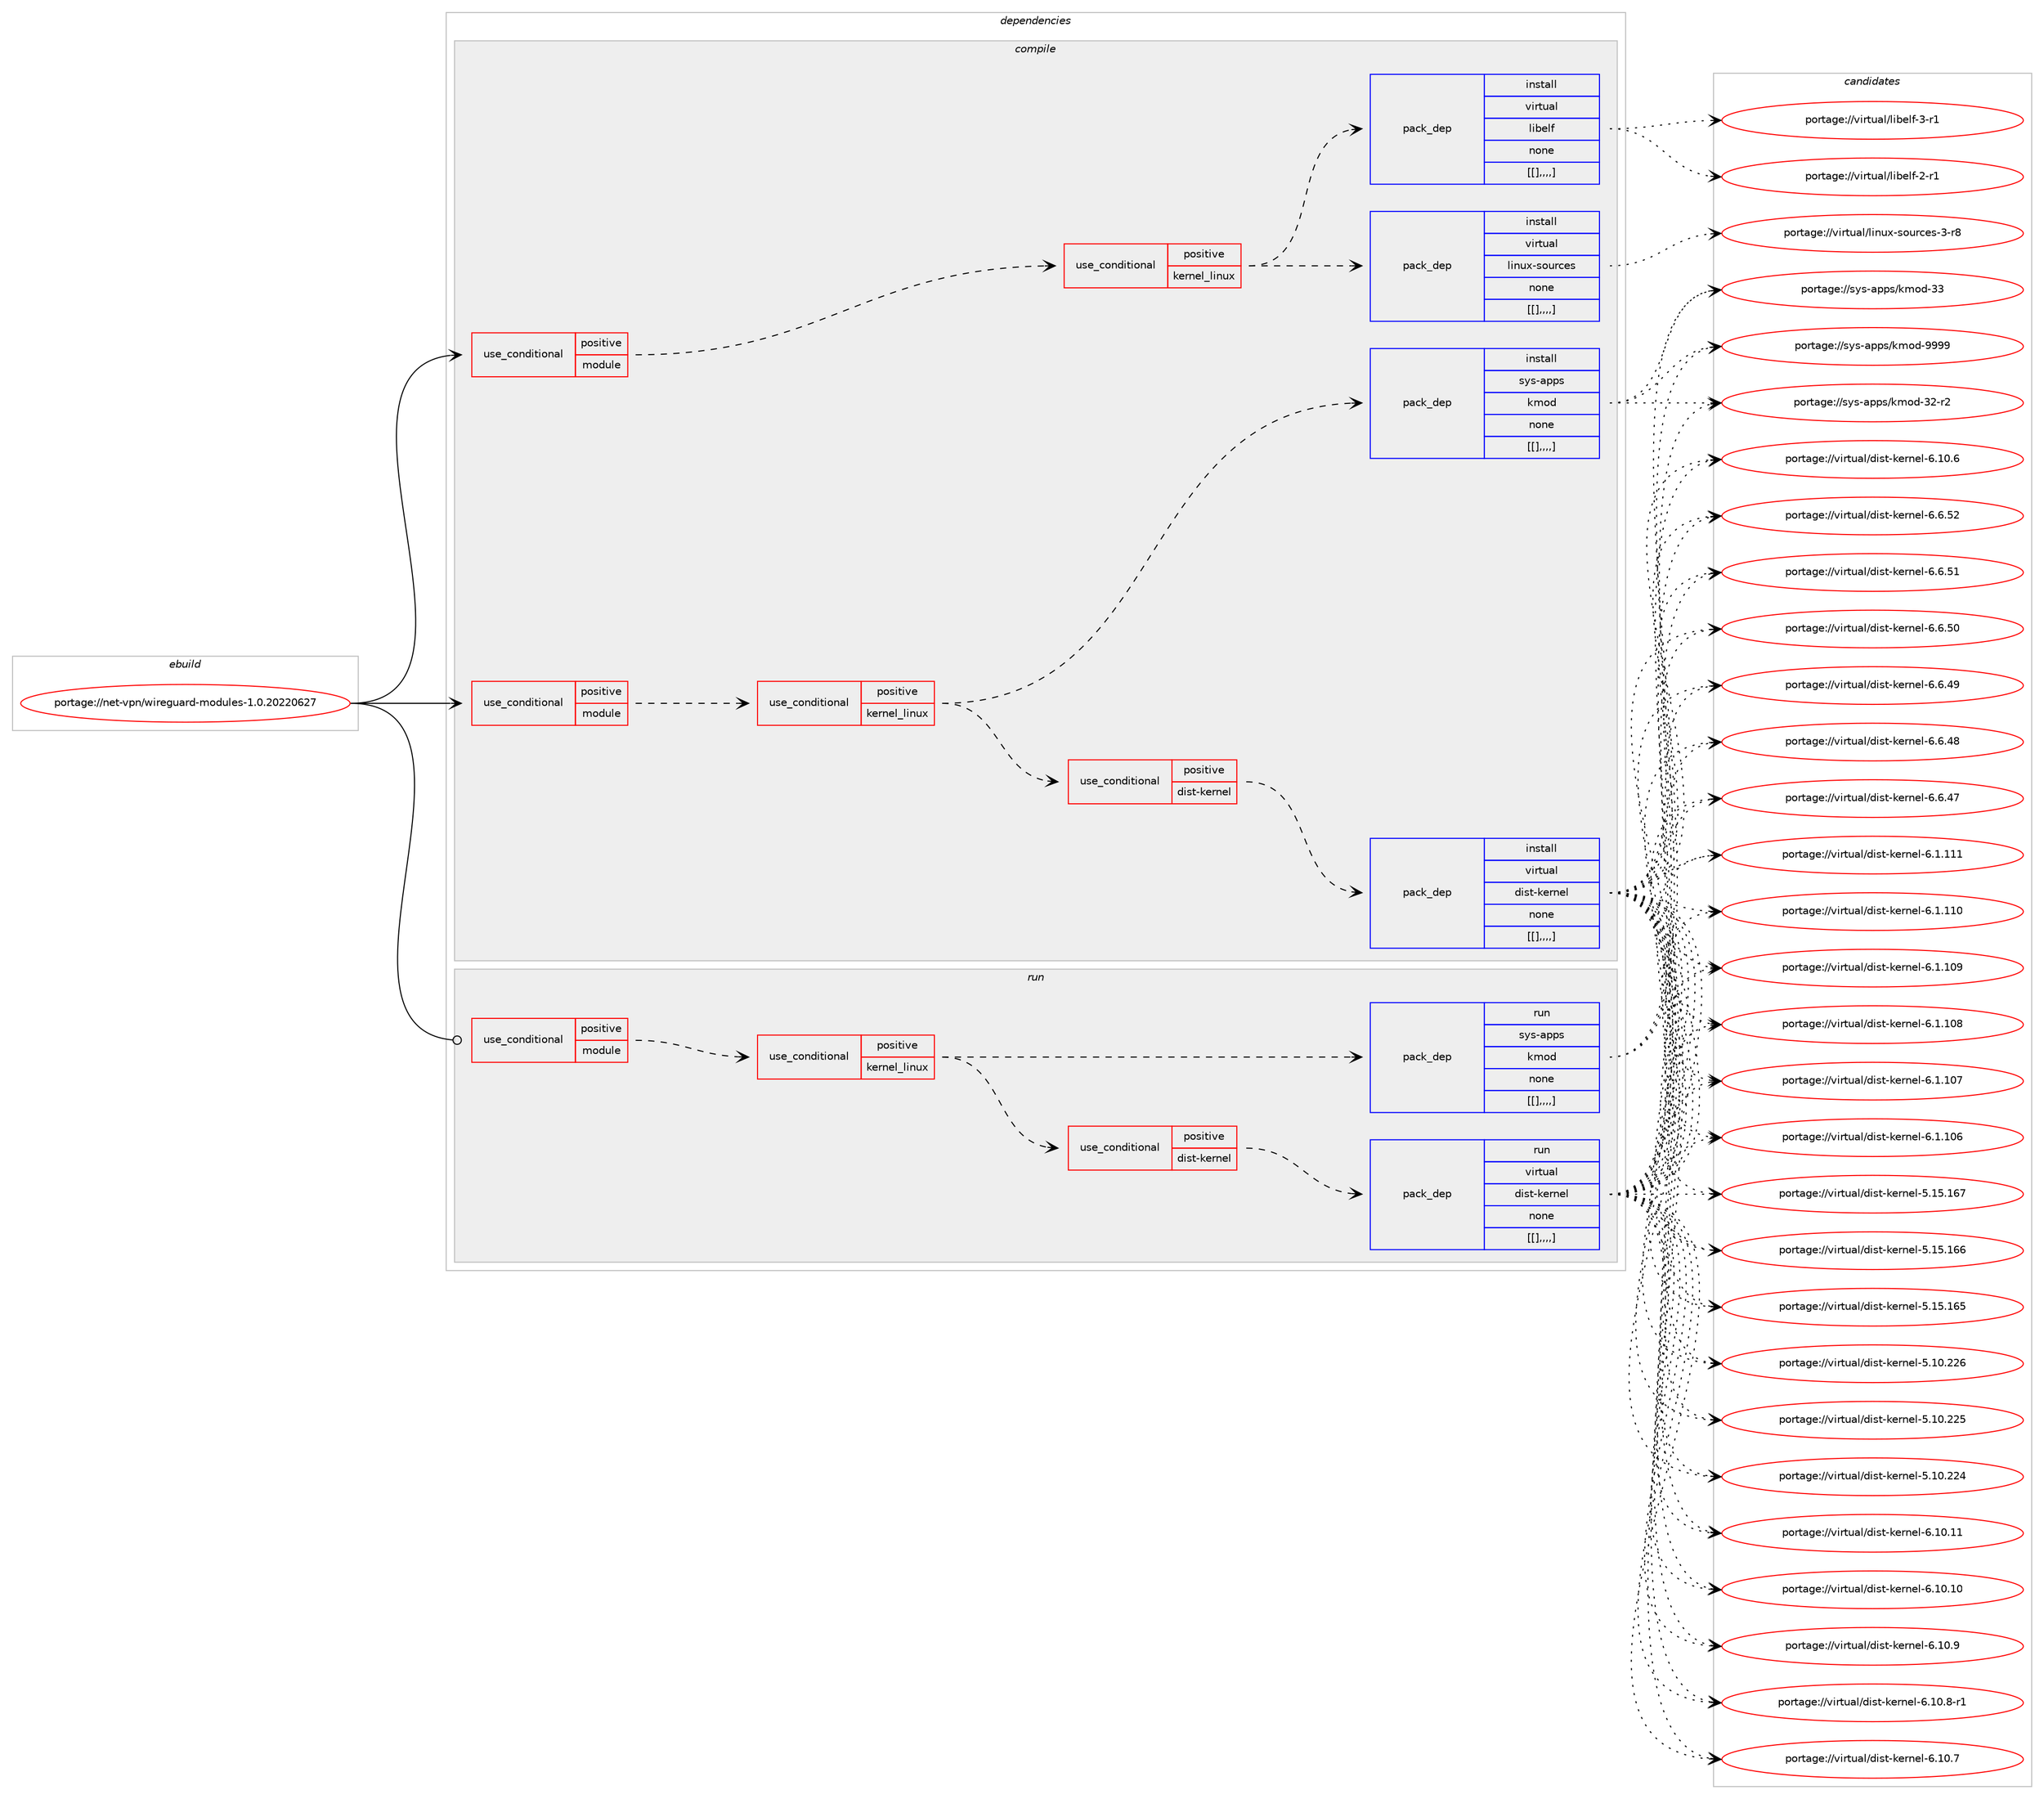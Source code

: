 digraph prolog {

# *************
# Graph options
# *************

newrank=true;
concentrate=true;
compound=true;
graph [rankdir=LR,fontname=Helvetica,fontsize=10,ranksep=1.5];#, ranksep=2.5, nodesep=0.2];
edge  [arrowhead=vee];
node  [fontname=Helvetica,fontsize=10];

# **********
# The ebuild
# **********

subgraph cluster_leftcol {
color=gray;
label=<<i>ebuild</i>>;
id [label="portage://net-vpn/wireguard-modules-1.0.20220627", color=red, width=4, href="../net-vpn/wireguard-modules-1.0.20220627.svg"];
}

# ****************
# The dependencies
# ****************

subgraph cluster_midcol {
color=gray;
label=<<i>dependencies</i>>;
subgraph cluster_compile {
fillcolor="#eeeeee";
style=filled;
label=<<i>compile</i>>;
subgraph cond106078 {
dependency397340 [label=<<TABLE BORDER="0" CELLBORDER="1" CELLSPACING="0" CELLPADDING="4"><TR><TD ROWSPAN="3" CELLPADDING="10">use_conditional</TD></TR><TR><TD>positive</TD></TR><TR><TD>module</TD></TR></TABLE>>, shape=none, color=red];
subgraph cond106079 {
dependency397341 [label=<<TABLE BORDER="0" CELLBORDER="1" CELLSPACING="0" CELLPADDING="4"><TR><TD ROWSPAN="3" CELLPADDING="10">use_conditional</TD></TR><TR><TD>positive</TD></TR><TR><TD>kernel_linux</TD></TR></TABLE>>, shape=none, color=red];
subgraph pack288437 {
dependency397342 [label=<<TABLE BORDER="0" CELLBORDER="1" CELLSPACING="0" CELLPADDING="4" WIDTH="220"><TR><TD ROWSPAN="6" CELLPADDING="30">pack_dep</TD></TR><TR><TD WIDTH="110">install</TD></TR><TR><TD>sys-apps</TD></TR><TR><TD>kmod</TD></TR><TR><TD>none</TD></TR><TR><TD>[[],,,,]</TD></TR></TABLE>>, shape=none, color=blue];
}
dependency397341:e -> dependency397342:w [weight=20,style="dashed",arrowhead="vee"];
subgraph cond106080 {
dependency397343 [label=<<TABLE BORDER="0" CELLBORDER="1" CELLSPACING="0" CELLPADDING="4"><TR><TD ROWSPAN="3" CELLPADDING="10">use_conditional</TD></TR><TR><TD>positive</TD></TR><TR><TD>dist-kernel</TD></TR></TABLE>>, shape=none, color=red];
subgraph pack288438 {
dependency397344 [label=<<TABLE BORDER="0" CELLBORDER="1" CELLSPACING="0" CELLPADDING="4" WIDTH="220"><TR><TD ROWSPAN="6" CELLPADDING="30">pack_dep</TD></TR><TR><TD WIDTH="110">install</TD></TR><TR><TD>virtual</TD></TR><TR><TD>dist-kernel</TD></TR><TR><TD>none</TD></TR><TR><TD>[[],,,,]</TD></TR></TABLE>>, shape=none, color=blue];
}
dependency397343:e -> dependency397344:w [weight=20,style="dashed",arrowhead="vee"];
}
dependency397341:e -> dependency397343:w [weight=20,style="dashed",arrowhead="vee"];
}
dependency397340:e -> dependency397341:w [weight=20,style="dashed",arrowhead="vee"];
}
id:e -> dependency397340:w [weight=20,style="solid",arrowhead="vee"];
subgraph cond106081 {
dependency397345 [label=<<TABLE BORDER="0" CELLBORDER="1" CELLSPACING="0" CELLPADDING="4"><TR><TD ROWSPAN="3" CELLPADDING="10">use_conditional</TD></TR><TR><TD>positive</TD></TR><TR><TD>module</TD></TR></TABLE>>, shape=none, color=red];
subgraph cond106082 {
dependency397346 [label=<<TABLE BORDER="0" CELLBORDER="1" CELLSPACING="0" CELLPADDING="4"><TR><TD ROWSPAN="3" CELLPADDING="10">use_conditional</TD></TR><TR><TD>positive</TD></TR><TR><TD>kernel_linux</TD></TR></TABLE>>, shape=none, color=red];
subgraph pack288439 {
dependency397347 [label=<<TABLE BORDER="0" CELLBORDER="1" CELLSPACING="0" CELLPADDING="4" WIDTH="220"><TR><TD ROWSPAN="6" CELLPADDING="30">pack_dep</TD></TR><TR><TD WIDTH="110">install</TD></TR><TR><TD>virtual</TD></TR><TR><TD>linux-sources</TD></TR><TR><TD>none</TD></TR><TR><TD>[[],,,,]</TD></TR></TABLE>>, shape=none, color=blue];
}
dependency397346:e -> dependency397347:w [weight=20,style="dashed",arrowhead="vee"];
subgraph pack288440 {
dependency397348 [label=<<TABLE BORDER="0" CELLBORDER="1" CELLSPACING="0" CELLPADDING="4" WIDTH="220"><TR><TD ROWSPAN="6" CELLPADDING="30">pack_dep</TD></TR><TR><TD WIDTH="110">install</TD></TR><TR><TD>virtual</TD></TR><TR><TD>libelf</TD></TR><TR><TD>none</TD></TR><TR><TD>[[],,,,]</TD></TR></TABLE>>, shape=none, color=blue];
}
dependency397346:e -> dependency397348:w [weight=20,style="dashed",arrowhead="vee"];
}
dependency397345:e -> dependency397346:w [weight=20,style="dashed",arrowhead="vee"];
}
id:e -> dependency397345:w [weight=20,style="solid",arrowhead="vee"];
}
subgraph cluster_compileandrun {
fillcolor="#eeeeee";
style=filled;
label=<<i>compile and run</i>>;
}
subgraph cluster_run {
fillcolor="#eeeeee";
style=filled;
label=<<i>run</i>>;
subgraph cond106083 {
dependency397349 [label=<<TABLE BORDER="0" CELLBORDER="1" CELLSPACING="0" CELLPADDING="4"><TR><TD ROWSPAN="3" CELLPADDING="10">use_conditional</TD></TR><TR><TD>positive</TD></TR><TR><TD>module</TD></TR></TABLE>>, shape=none, color=red];
subgraph cond106084 {
dependency397350 [label=<<TABLE BORDER="0" CELLBORDER="1" CELLSPACING="0" CELLPADDING="4"><TR><TD ROWSPAN="3" CELLPADDING="10">use_conditional</TD></TR><TR><TD>positive</TD></TR><TR><TD>kernel_linux</TD></TR></TABLE>>, shape=none, color=red];
subgraph pack288441 {
dependency397351 [label=<<TABLE BORDER="0" CELLBORDER="1" CELLSPACING="0" CELLPADDING="4" WIDTH="220"><TR><TD ROWSPAN="6" CELLPADDING="30">pack_dep</TD></TR><TR><TD WIDTH="110">run</TD></TR><TR><TD>sys-apps</TD></TR><TR><TD>kmod</TD></TR><TR><TD>none</TD></TR><TR><TD>[[],,,,]</TD></TR></TABLE>>, shape=none, color=blue];
}
dependency397350:e -> dependency397351:w [weight=20,style="dashed",arrowhead="vee"];
subgraph cond106085 {
dependency397352 [label=<<TABLE BORDER="0" CELLBORDER="1" CELLSPACING="0" CELLPADDING="4"><TR><TD ROWSPAN="3" CELLPADDING="10">use_conditional</TD></TR><TR><TD>positive</TD></TR><TR><TD>dist-kernel</TD></TR></TABLE>>, shape=none, color=red];
subgraph pack288442 {
dependency397353 [label=<<TABLE BORDER="0" CELLBORDER="1" CELLSPACING="0" CELLPADDING="4" WIDTH="220"><TR><TD ROWSPAN="6" CELLPADDING="30">pack_dep</TD></TR><TR><TD WIDTH="110">run</TD></TR><TR><TD>virtual</TD></TR><TR><TD>dist-kernel</TD></TR><TR><TD>none</TD></TR><TR><TD>[[],,,,]</TD></TR></TABLE>>, shape=none, color=blue];
}
dependency397352:e -> dependency397353:w [weight=20,style="dashed",arrowhead="vee"];
}
dependency397350:e -> dependency397352:w [weight=20,style="dashed",arrowhead="vee"];
}
dependency397349:e -> dependency397350:w [weight=20,style="dashed",arrowhead="vee"];
}
id:e -> dependency397349:w [weight=20,style="solid",arrowhead="odot"];
}
}

# **************
# The candidates
# **************

subgraph cluster_choices {
rank=same;
color=gray;
label=<<i>candidates</i>>;

subgraph choice288437 {
color=black;
nodesep=1;
choice1151211154597112112115471071091111004557575757 [label="portage://sys-apps/kmod-9999", color=red, width=4,href="../sys-apps/kmod-9999.svg"];
choice115121115459711211211547107109111100455151 [label="portage://sys-apps/kmod-33", color=red, width=4,href="../sys-apps/kmod-33.svg"];
choice1151211154597112112115471071091111004551504511450 [label="portage://sys-apps/kmod-32-r2", color=red, width=4,href="../sys-apps/kmod-32-r2.svg"];
dependency397342:e -> choice1151211154597112112115471071091111004557575757:w [style=dotted,weight="100"];
dependency397342:e -> choice115121115459711211211547107109111100455151:w [style=dotted,weight="100"];
dependency397342:e -> choice1151211154597112112115471071091111004551504511450:w [style=dotted,weight="100"];
}
subgraph choice288438 {
color=black;
nodesep=1;
choice1181051141161179710847100105115116451071011141101011084554464948464949 [label="portage://virtual/dist-kernel-6.10.11", color=red, width=4,href="../virtual/dist-kernel-6.10.11.svg"];
choice1181051141161179710847100105115116451071011141101011084554464948464948 [label="portage://virtual/dist-kernel-6.10.10", color=red, width=4,href="../virtual/dist-kernel-6.10.10.svg"];
choice11810511411611797108471001051151164510710111411010110845544649484657 [label="portage://virtual/dist-kernel-6.10.9", color=red, width=4,href="../virtual/dist-kernel-6.10.9.svg"];
choice118105114116117971084710010511511645107101114110101108455446494846564511449 [label="portage://virtual/dist-kernel-6.10.8-r1", color=red, width=4,href="../virtual/dist-kernel-6.10.8-r1.svg"];
choice11810511411611797108471001051151164510710111411010110845544649484655 [label="portage://virtual/dist-kernel-6.10.7", color=red, width=4,href="../virtual/dist-kernel-6.10.7.svg"];
choice11810511411611797108471001051151164510710111411010110845544649484654 [label="portage://virtual/dist-kernel-6.10.6", color=red, width=4,href="../virtual/dist-kernel-6.10.6.svg"];
choice11810511411611797108471001051151164510710111411010110845544654465350 [label="portage://virtual/dist-kernel-6.6.52", color=red, width=4,href="../virtual/dist-kernel-6.6.52.svg"];
choice11810511411611797108471001051151164510710111411010110845544654465349 [label="portage://virtual/dist-kernel-6.6.51", color=red, width=4,href="../virtual/dist-kernel-6.6.51.svg"];
choice11810511411611797108471001051151164510710111411010110845544654465348 [label="portage://virtual/dist-kernel-6.6.50", color=red, width=4,href="../virtual/dist-kernel-6.6.50.svg"];
choice11810511411611797108471001051151164510710111411010110845544654465257 [label="portage://virtual/dist-kernel-6.6.49", color=red, width=4,href="../virtual/dist-kernel-6.6.49.svg"];
choice11810511411611797108471001051151164510710111411010110845544654465256 [label="portage://virtual/dist-kernel-6.6.48", color=red, width=4,href="../virtual/dist-kernel-6.6.48.svg"];
choice11810511411611797108471001051151164510710111411010110845544654465255 [label="portage://virtual/dist-kernel-6.6.47", color=red, width=4,href="../virtual/dist-kernel-6.6.47.svg"];
choice1181051141161179710847100105115116451071011141101011084554464946494949 [label="portage://virtual/dist-kernel-6.1.111", color=red, width=4,href="../virtual/dist-kernel-6.1.111.svg"];
choice1181051141161179710847100105115116451071011141101011084554464946494948 [label="portage://virtual/dist-kernel-6.1.110", color=red, width=4,href="../virtual/dist-kernel-6.1.110.svg"];
choice1181051141161179710847100105115116451071011141101011084554464946494857 [label="portage://virtual/dist-kernel-6.1.109", color=red, width=4,href="../virtual/dist-kernel-6.1.109.svg"];
choice1181051141161179710847100105115116451071011141101011084554464946494856 [label="portage://virtual/dist-kernel-6.1.108", color=red, width=4,href="../virtual/dist-kernel-6.1.108.svg"];
choice1181051141161179710847100105115116451071011141101011084554464946494855 [label="portage://virtual/dist-kernel-6.1.107", color=red, width=4,href="../virtual/dist-kernel-6.1.107.svg"];
choice1181051141161179710847100105115116451071011141101011084554464946494854 [label="portage://virtual/dist-kernel-6.1.106", color=red, width=4,href="../virtual/dist-kernel-6.1.106.svg"];
choice118105114116117971084710010511511645107101114110101108455346495346495455 [label="portage://virtual/dist-kernel-5.15.167", color=red, width=4,href="../virtual/dist-kernel-5.15.167.svg"];
choice118105114116117971084710010511511645107101114110101108455346495346495454 [label="portage://virtual/dist-kernel-5.15.166", color=red, width=4,href="../virtual/dist-kernel-5.15.166.svg"];
choice118105114116117971084710010511511645107101114110101108455346495346495453 [label="portage://virtual/dist-kernel-5.15.165", color=red, width=4,href="../virtual/dist-kernel-5.15.165.svg"];
choice118105114116117971084710010511511645107101114110101108455346494846505054 [label="portage://virtual/dist-kernel-5.10.226", color=red, width=4,href="../virtual/dist-kernel-5.10.226.svg"];
choice118105114116117971084710010511511645107101114110101108455346494846505053 [label="portage://virtual/dist-kernel-5.10.225", color=red, width=4,href="../virtual/dist-kernel-5.10.225.svg"];
choice118105114116117971084710010511511645107101114110101108455346494846505052 [label="portage://virtual/dist-kernel-5.10.224", color=red, width=4,href="../virtual/dist-kernel-5.10.224.svg"];
dependency397344:e -> choice1181051141161179710847100105115116451071011141101011084554464948464949:w [style=dotted,weight="100"];
dependency397344:e -> choice1181051141161179710847100105115116451071011141101011084554464948464948:w [style=dotted,weight="100"];
dependency397344:e -> choice11810511411611797108471001051151164510710111411010110845544649484657:w [style=dotted,weight="100"];
dependency397344:e -> choice118105114116117971084710010511511645107101114110101108455446494846564511449:w [style=dotted,weight="100"];
dependency397344:e -> choice11810511411611797108471001051151164510710111411010110845544649484655:w [style=dotted,weight="100"];
dependency397344:e -> choice11810511411611797108471001051151164510710111411010110845544649484654:w [style=dotted,weight="100"];
dependency397344:e -> choice11810511411611797108471001051151164510710111411010110845544654465350:w [style=dotted,weight="100"];
dependency397344:e -> choice11810511411611797108471001051151164510710111411010110845544654465349:w [style=dotted,weight="100"];
dependency397344:e -> choice11810511411611797108471001051151164510710111411010110845544654465348:w [style=dotted,weight="100"];
dependency397344:e -> choice11810511411611797108471001051151164510710111411010110845544654465257:w [style=dotted,weight="100"];
dependency397344:e -> choice11810511411611797108471001051151164510710111411010110845544654465256:w [style=dotted,weight="100"];
dependency397344:e -> choice11810511411611797108471001051151164510710111411010110845544654465255:w [style=dotted,weight="100"];
dependency397344:e -> choice1181051141161179710847100105115116451071011141101011084554464946494949:w [style=dotted,weight="100"];
dependency397344:e -> choice1181051141161179710847100105115116451071011141101011084554464946494948:w [style=dotted,weight="100"];
dependency397344:e -> choice1181051141161179710847100105115116451071011141101011084554464946494857:w [style=dotted,weight="100"];
dependency397344:e -> choice1181051141161179710847100105115116451071011141101011084554464946494856:w [style=dotted,weight="100"];
dependency397344:e -> choice1181051141161179710847100105115116451071011141101011084554464946494855:w [style=dotted,weight="100"];
dependency397344:e -> choice1181051141161179710847100105115116451071011141101011084554464946494854:w [style=dotted,weight="100"];
dependency397344:e -> choice118105114116117971084710010511511645107101114110101108455346495346495455:w [style=dotted,weight="100"];
dependency397344:e -> choice118105114116117971084710010511511645107101114110101108455346495346495454:w [style=dotted,weight="100"];
dependency397344:e -> choice118105114116117971084710010511511645107101114110101108455346495346495453:w [style=dotted,weight="100"];
dependency397344:e -> choice118105114116117971084710010511511645107101114110101108455346494846505054:w [style=dotted,weight="100"];
dependency397344:e -> choice118105114116117971084710010511511645107101114110101108455346494846505053:w [style=dotted,weight="100"];
dependency397344:e -> choice118105114116117971084710010511511645107101114110101108455346494846505052:w [style=dotted,weight="100"];
}
subgraph choice288439 {
color=black;
nodesep=1;
choice1181051141161179710847108105110117120451151111171149910111545514511456 [label="portage://virtual/linux-sources-3-r8", color=red, width=4,href="../virtual/linux-sources-3-r8.svg"];
dependency397347:e -> choice1181051141161179710847108105110117120451151111171149910111545514511456:w [style=dotted,weight="100"];
}
subgraph choice288440 {
color=black;
nodesep=1;
choice11810511411611797108471081059810110810245514511449 [label="portage://virtual/libelf-3-r1", color=red, width=4,href="../virtual/libelf-3-r1.svg"];
choice11810511411611797108471081059810110810245504511449 [label="portage://virtual/libelf-2-r1", color=red, width=4,href="../virtual/libelf-2-r1.svg"];
dependency397348:e -> choice11810511411611797108471081059810110810245514511449:w [style=dotted,weight="100"];
dependency397348:e -> choice11810511411611797108471081059810110810245504511449:w [style=dotted,weight="100"];
}
subgraph choice288441 {
color=black;
nodesep=1;
choice1151211154597112112115471071091111004557575757 [label="portage://sys-apps/kmod-9999", color=red, width=4,href="../sys-apps/kmod-9999.svg"];
choice115121115459711211211547107109111100455151 [label="portage://sys-apps/kmod-33", color=red, width=4,href="../sys-apps/kmod-33.svg"];
choice1151211154597112112115471071091111004551504511450 [label="portage://sys-apps/kmod-32-r2", color=red, width=4,href="../sys-apps/kmod-32-r2.svg"];
dependency397351:e -> choice1151211154597112112115471071091111004557575757:w [style=dotted,weight="100"];
dependency397351:e -> choice115121115459711211211547107109111100455151:w [style=dotted,weight="100"];
dependency397351:e -> choice1151211154597112112115471071091111004551504511450:w [style=dotted,weight="100"];
}
subgraph choice288442 {
color=black;
nodesep=1;
choice1181051141161179710847100105115116451071011141101011084554464948464949 [label="portage://virtual/dist-kernel-6.10.11", color=red, width=4,href="../virtual/dist-kernel-6.10.11.svg"];
choice1181051141161179710847100105115116451071011141101011084554464948464948 [label="portage://virtual/dist-kernel-6.10.10", color=red, width=4,href="../virtual/dist-kernel-6.10.10.svg"];
choice11810511411611797108471001051151164510710111411010110845544649484657 [label="portage://virtual/dist-kernel-6.10.9", color=red, width=4,href="../virtual/dist-kernel-6.10.9.svg"];
choice118105114116117971084710010511511645107101114110101108455446494846564511449 [label="portage://virtual/dist-kernel-6.10.8-r1", color=red, width=4,href="../virtual/dist-kernel-6.10.8-r1.svg"];
choice11810511411611797108471001051151164510710111411010110845544649484655 [label="portage://virtual/dist-kernel-6.10.7", color=red, width=4,href="../virtual/dist-kernel-6.10.7.svg"];
choice11810511411611797108471001051151164510710111411010110845544649484654 [label="portage://virtual/dist-kernel-6.10.6", color=red, width=4,href="../virtual/dist-kernel-6.10.6.svg"];
choice11810511411611797108471001051151164510710111411010110845544654465350 [label="portage://virtual/dist-kernel-6.6.52", color=red, width=4,href="../virtual/dist-kernel-6.6.52.svg"];
choice11810511411611797108471001051151164510710111411010110845544654465349 [label="portage://virtual/dist-kernel-6.6.51", color=red, width=4,href="../virtual/dist-kernel-6.6.51.svg"];
choice11810511411611797108471001051151164510710111411010110845544654465348 [label="portage://virtual/dist-kernel-6.6.50", color=red, width=4,href="../virtual/dist-kernel-6.6.50.svg"];
choice11810511411611797108471001051151164510710111411010110845544654465257 [label="portage://virtual/dist-kernel-6.6.49", color=red, width=4,href="../virtual/dist-kernel-6.6.49.svg"];
choice11810511411611797108471001051151164510710111411010110845544654465256 [label="portage://virtual/dist-kernel-6.6.48", color=red, width=4,href="../virtual/dist-kernel-6.6.48.svg"];
choice11810511411611797108471001051151164510710111411010110845544654465255 [label="portage://virtual/dist-kernel-6.6.47", color=red, width=4,href="../virtual/dist-kernel-6.6.47.svg"];
choice1181051141161179710847100105115116451071011141101011084554464946494949 [label="portage://virtual/dist-kernel-6.1.111", color=red, width=4,href="../virtual/dist-kernel-6.1.111.svg"];
choice1181051141161179710847100105115116451071011141101011084554464946494948 [label="portage://virtual/dist-kernel-6.1.110", color=red, width=4,href="../virtual/dist-kernel-6.1.110.svg"];
choice1181051141161179710847100105115116451071011141101011084554464946494857 [label="portage://virtual/dist-kernel-6.1.109", color=red, width=4,href="../virtual/dist-kernel-6.1.109.svg"];
choice1181051141161179710847100105115116451071011141101011084554464946494856 [label="portage://virtual/dist-kernel-6.1.108", color=red, width=4,href="../virtual/dist-kernel-6.1.108.svg"];
choice1181051141161179710847100105115116451071011141101011084554464946494855 [label="portage://virtual/dist-kernel-6.1.107", color=red, width=4,href="../virtual/dist-kernel-6.1.107.svg"];
choice1181051141161179710847100105115116451071011141101011084554464946494854 [label="portage://virtual/dist-kernel-6.1.106", color=red, width=4,href="../virtual/dist-kernel-6.1.106.svg"];
choice118105114116117971084710010511511645107101114110101108455346495346495455 [label="portage://virtual/dist-kernel-5.15.167", color=red, width=4,href="../virtual/dist-kernel-5.15.167.svg"];
choice118105114116117971084710010511511645107101114110101108455346495346495454 [label="portage://virtual/dist-kernel-5.15.166", color=red, width=4,href="../virtual/dist-kernel-5.15.166.svg"];
choice118105114116117971084710010511511645107101114110101108455346495346495453 [label="portage://virtual/dist-kernel-5.15.165", color=red, width=4,href="../virtual/dist-kernel-5.15.165.svg"];
choice118105114116117971084710010511511645107101114110101108455346494846505054 [label="portage://virtual/dist-kernel-5.10.226", color=red, width=4,href="../virtual/dist-kernel-5.10.226.svg"];
choice118105114116117971084710010511511645107101114110101108455346494846505053 [label="portage://virtual/dist-kernel-5.10.225", color=red, width=4,href="../virtual/dist-kernel-5.10.225.svg"];
choice118105114116117971084710010511511645107101114110101108455346494846505052 [label="portage://virtual/dist-kernel-5.10.224", color=red, width=4,href="../virtual/dist-kernel-5.10.224.svg"];
dependency397353:e -> choice1181051141161179710847100105115116451071011141101011084554464948464949:w [style=dotted,weight="100"];
dependency397353:e -> choice1181051141161179710847100105115116451071011141101011084554464948464948:w [style=dotted,weight="100"];
dependency397353:e -> choice11810511411611797108471001051151164510710111411010110845544649484657:w [style=dotted,weight="100"];
dependency397353:e -> choice118105114116117971084710010511511645107101114110101108455446494846564511449:w [style=dotted,weight="100"];
dependency397353:e -> choice11810511411611797108471001051151164510710111411010110845544649484655:w [style=dotted,weight="100"];
dependency397353:e -> choice11810511411611797108471001051151164510710111411010110845544649484654:w [style=dotted,weight="100"];
dependency397353:e -> choice11810511411611797108471001051151164510710111411010110845544654465350:w [style=dotted,weight="100"];
dependency397353:e -> choice11810511411611797108471001051151164510710111411010110845544654465349:w [style=dotted,weight="100"];
dependency397353:e -> choice11810511411611797108471001051151164510710111411010110845544654465348:w [style=dotted,weight="100"];
dependency397353:e -> choice11810511411611797108471001051151164510710111411010110845544654465257:w [style=dotted,weight="100"];
dependency397353:e -> choice11810511411611797108471001051151164510710111411010110845544654465256:w [style=dotted,weight="100"];
dependency397353:e -> choice11810511411611797108471001051151164510710111411010110845544654465255:w [style=dotted,weight="100"];
dependency397353:e -> choice1181051141161179710847100105115116451071011141101011084554464946494949:w [style=dotted,weight="100"];
dependency397353:e -> choice1181051141161179710847100105115116451071011141101011084554464946494948:w [style=dotted,weight="100"];
dependency397353:e -> choice1181051141161179710847100105115116451071011141101011084554464946494857:w [style=dotted,weight="100"];
dependency397353:e -> choice1181051141161179710847100105115116451071011141101011084554464946494856:w [style=dotted,weight="100"];
dependency397353:e -> choice1181051141161179710847100105115116451071011141101011084554464946494855:w [style=dotted,weight="100"];
dependency397353:e -> choice1181051141161179710847100105115116451071011141101011084554464946494854:w [style=dotted,weight="100"];
dependency397353:e -> choice118105114116117971084710010511511645107101114110101108455346495346495455:w [style=dotted,weight="100"];
dependency397353:e -> choice118105114116117971084710010511511645107101114110101108455346495346495454:w [style=dotted,weight="100"];
dependency397353:e -> choice118105114116117971084710010511511645107101114110101108455346495346495453:w [style=dotted,weight="100"];
dependency397353:e -> choice118105114116117971084710010511511645107101114110101108455346494846505054:w [style=dotted,weight="100"];
dependency397353:e -> choice118105114116117971084710010511511645107101114110101108455346494846505053:w [style=dotted,weight="100"];
dependency397353:e -> choice118105114116117971084710010511511645107101114110101108455346494846505052:w [style=dotted,weight="100"];
}
}

}

